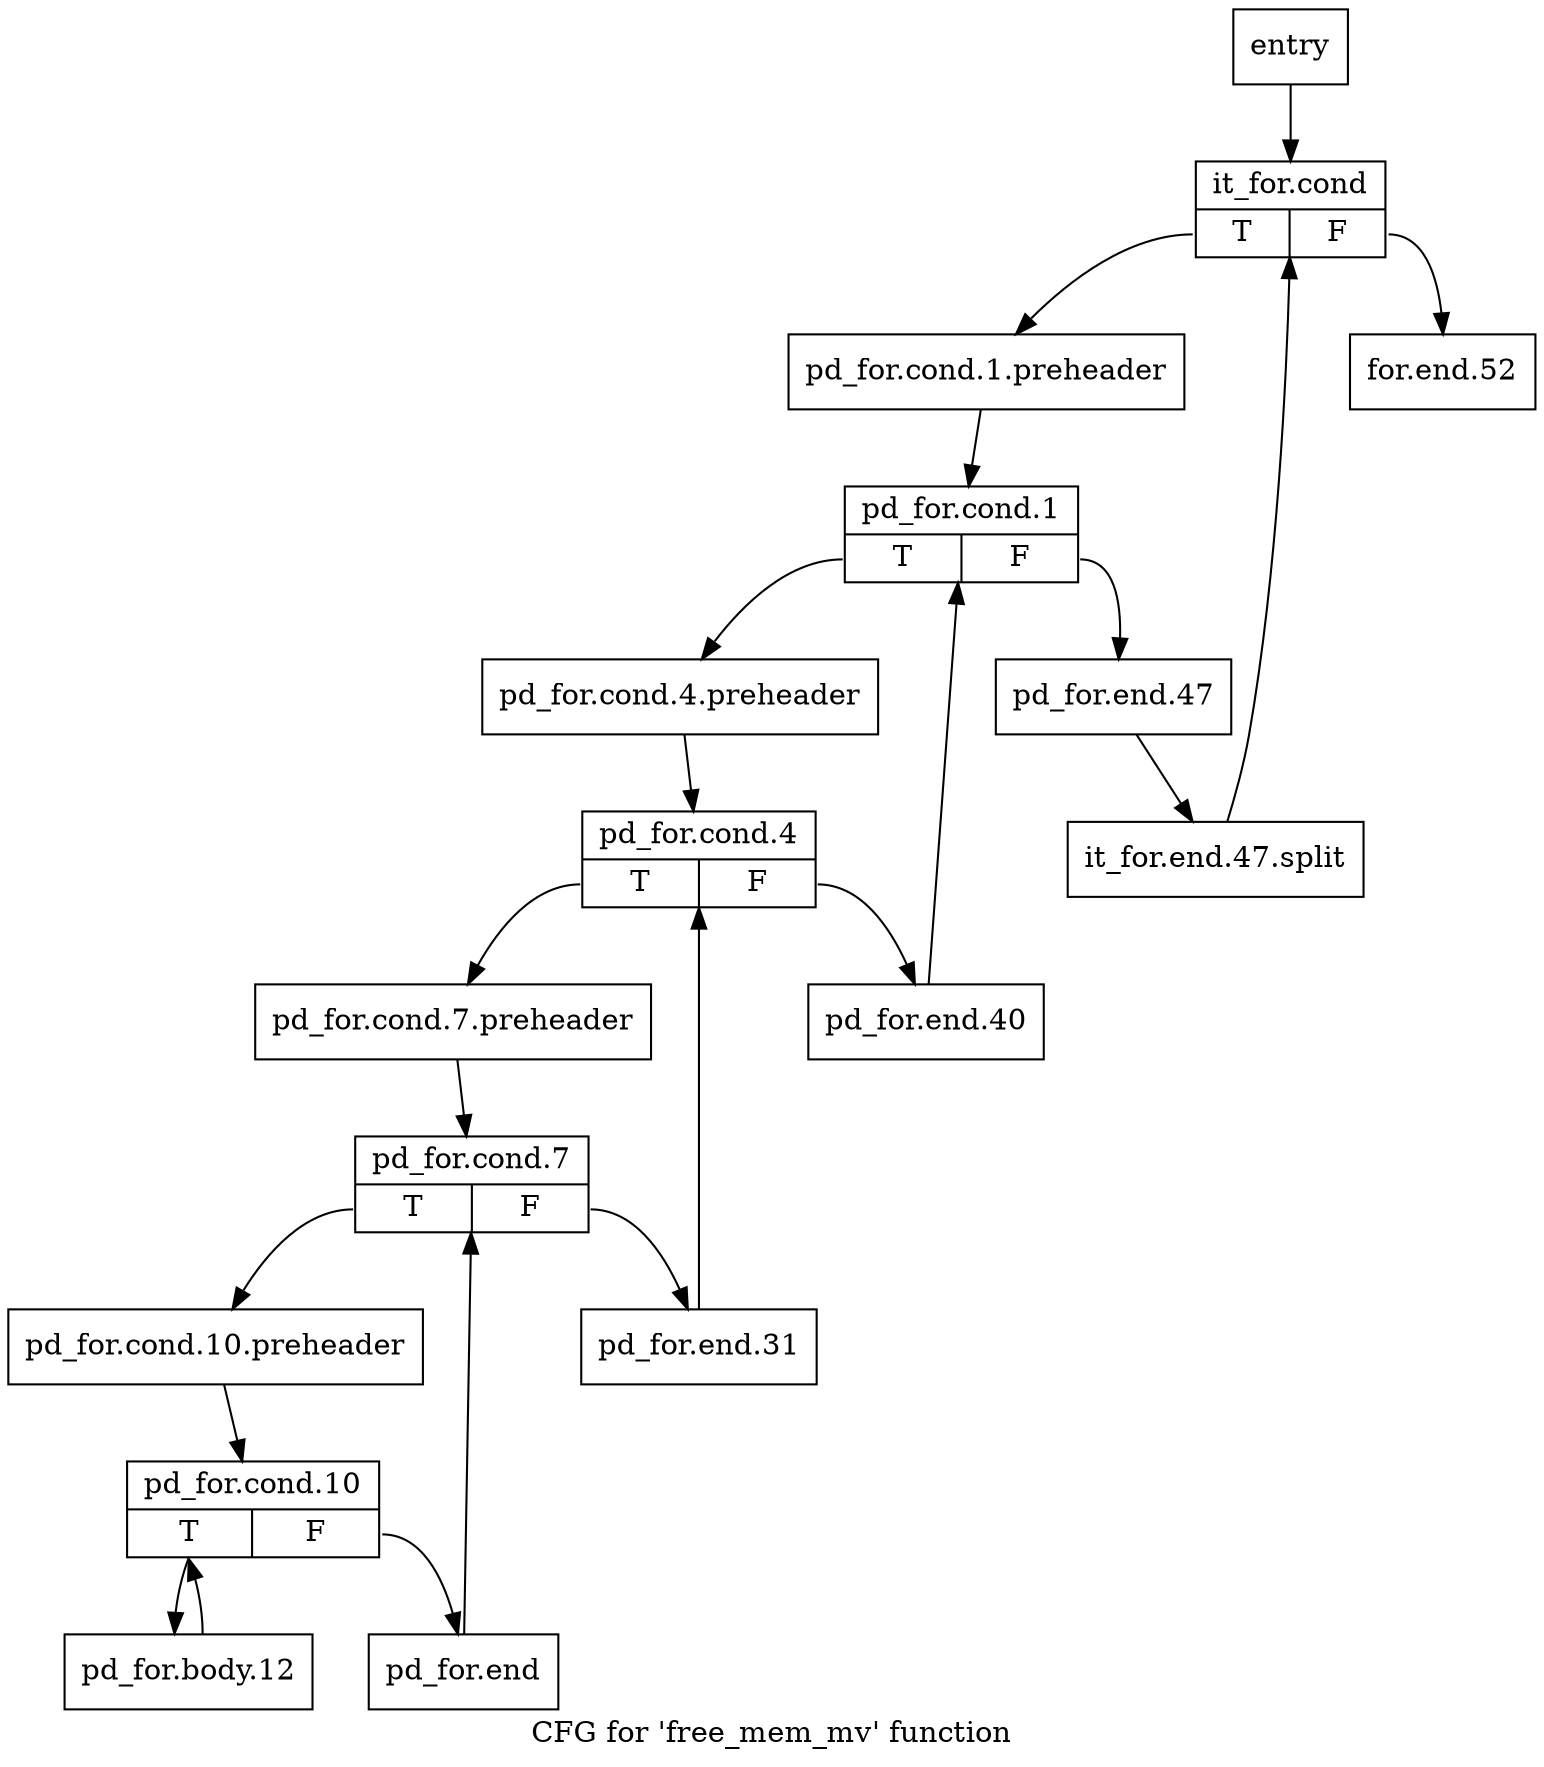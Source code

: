 digraph "CFG for 'free_mem_mv' function" {
	label="CFG for 'free_mem_mv' function";

	Node0x19ddda0 [shape=record,label="{entry}"];
	Node0x19ddda0 -> Node0x19e2e80;
	Node0x19e2e80 [shape=record,label="{it_for.cond|{<s0>T|<s1>F}}"];
	Node0x19e2e80:s0 -> Node0x19e2ed0;
	Node0x19e2e80:s1 -> Node0x19e32e0;
	Node0x19e2ed0 [shape=record,label="{pd_for.cond.1.preheader}"];
	Node0x19e2ed0 -> Node0x19e2f20;
	Node0x19e2f20 [shape=record,label="{pd_for.cond.1|{<s0>T|<s1>F}}"];
	Node0x19e2f20:s0 -> Node0x19e2f70;
	Node0x19e2f20:s1 -> Node0x19e3290;
	Node0x19e2f70 [shape=record,label="{pd_for.cond.4.preheader}"];
	Node0x19e2f70 -> Node0x19e2fc0;
	Node0x19e2fc0 [shape=record,label="{pd_for.cond.4|{<s0>T|<s1>F}}"];
	Node0x19e2fc0:s0 -> Node0x19e3010;
	Node0x19e2fc0:s1 -> Node0x19e3240;
	Node0x19e3010 [shape=record,label="{pd_for.cond.7.preheader}"];
	Node0x19e3010 -> Node0x19e3060;
	Node0x19e3060 [shape=record,label="{pd_for.cond.7|{<s0>T|<s1>F}}"];
	Node0x19e3060:s0 -> Node0x19e30b0;
	Node0x19e3060:s1 -> Node0x19e31f0;
	Node0x19e30b0 [shape=record,label="{pd_for.cond.10.preheader}"];
	Node0x19e30b0 -> Node0x19e3100;
	Node0x19e3100 [shape=record,label="{pd_for.cond.10|{<s0>T|<s1>F}}"];
	Node0x19e3100:s0 -> Node0x19e3150;
	Node0x19e3100:s1 -> Node0x19e31a0;
	Node0x19e3150 [shape=record,label="{pd_for.body.12}"];
	Node0x19e3150 -> Node0x19e3100;
	Node0x19e31a0 [shape=record,label="{pd_for.end}"];
	Node0x19e31a0 -> Node0x19e3060;
	Node0x19e31f0 [shape=record,label="{pd_for.end.31}"];
	Node0x19e31f0 -> Node0x19e2fc0;
	Node0x19e3240 [shape=record,label="{pd_for.end.40}"];
	Node0x19e3240 -> Node0x19e2f20;
	Node0x19e3290 [shape=record,label="{pd_for.end.47}"];
	Node0x19e3290 -> Node0x31322c0;
	Node0x31322c0 [shape=record,label="{it_for.end.47.split}"];
	Node0x31322c0 -> Node0x19e2e80;
	Node0x19e32e0 [shape=record,label="{for.end.52}"];
}

